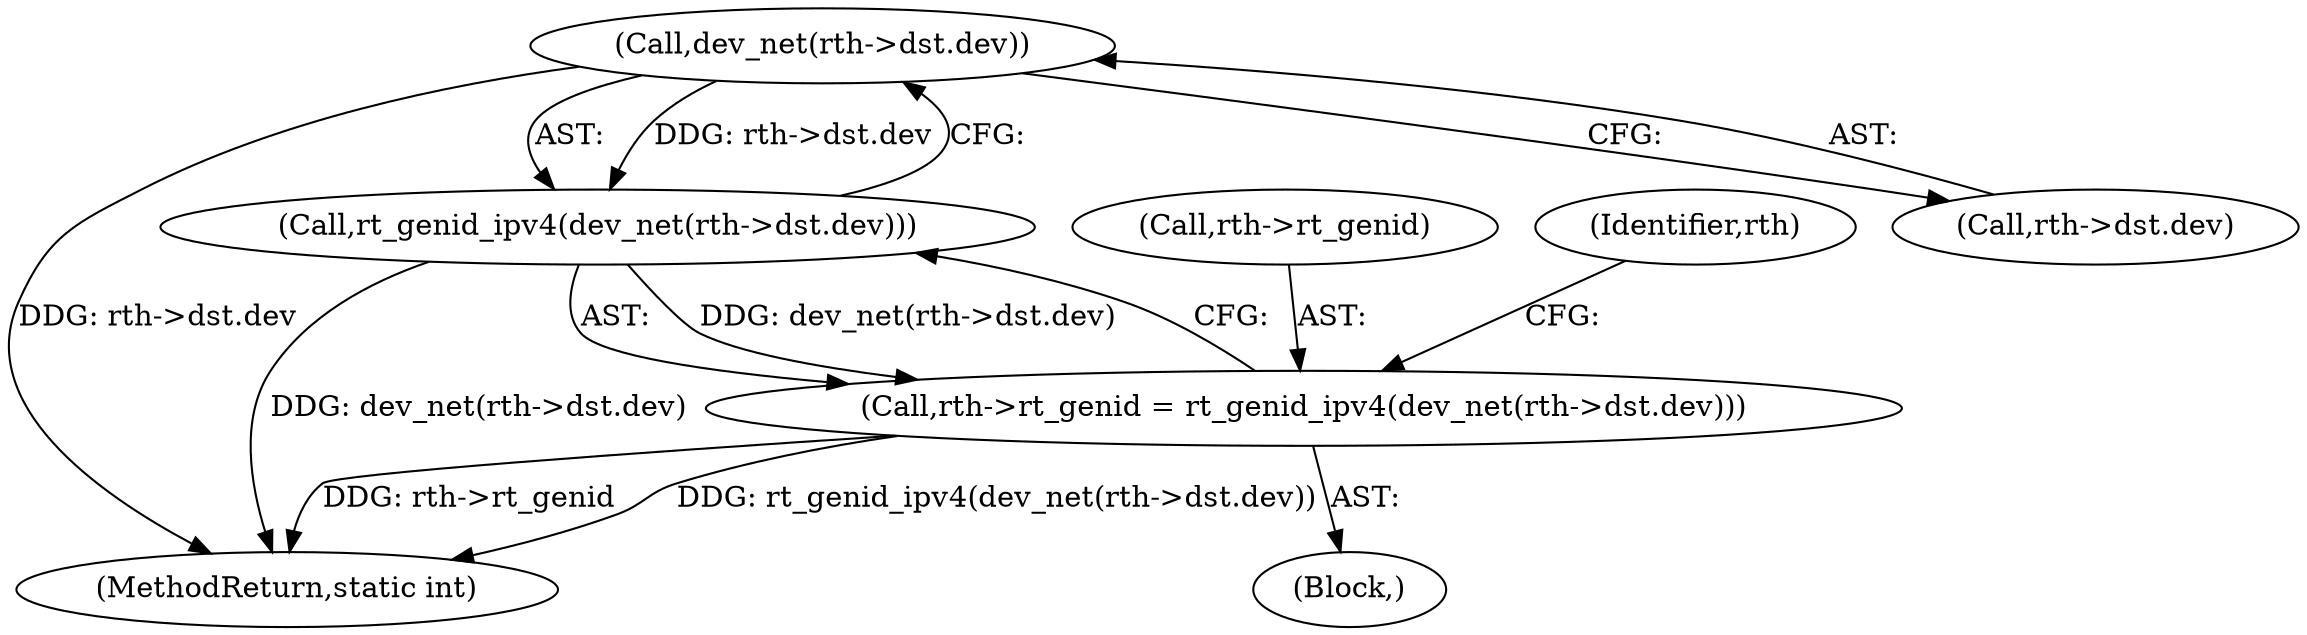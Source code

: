 digraph "0_linux_df4d92549f23e1c037e83323aff58a21b3de7fe0_0@pointer" {
"1000300" [label="(Call,dev_net(rth->dst.dev))"];
"1000299" [label="(Call,rt_genid_ipv4(dev_net(rth->dst.dev)))"];
"1000295" [label="(Call,rth->rt_genid = rt_genid_ipv4(dev_net(rth->dst.dev)))"];
"1000295" [label="(Call,rth->rt_genid = rt_genid_ipv4(dev_net(rth->dst.dev)))"];
"1000301" [label="(Call,rth->dst.dev)"];
"1000389" [label="(MethodReturn,static int)"];
"1000296" [label="(Call,rth->rt_genid)"];
"1000109" [label="(Block,)"];
"1000308" [label="(Identifier,rth)"];
"1000300" [label="(Call,dev_net(rth->dst.dev))"];
"1000299" [label="(Call,rt_genid_ipv4(dev_net(rth->dst.dev)))"];
"1000300" -> "1000299"  [label="AST: "];
"1000300" -> "1000301"  [label="CFG: "];
"1000301" -> "1000300"  [label="AST: "];
"1000299" -> "1000300"  [label="CFG: "];
"1000300" -> "1000389"  [label="DDG: rth->dst.dev"];
"1000300" -> "1000299"  [label="DDG: rth->dst.dev"];
"1000299" -> "1000295"  [label="AST: "];
"1000295" -> "1000299"  [label="CFG: "];
"1000299" -> "1000389"  [label="DDG: dev_net(rth->dst.dev)"];
"1000299" -> "1000295"  [label="DDG: dev_net(rth->dst.dev)"];
"1000295" -> "1000109"  [label="AST: "];
"1000296" -> "1000295"  [label="AST: "];
"1000308" -> "1000295"  [label="CFG: "];
"1000295" -> "1000389"  [label="DDG: rth->rt_genid"];
"1000295" -> "1000389"  [label="DDG: rt_genid_ipv4(dev_net(rth->dst.dev))"];
}
